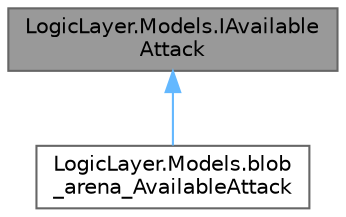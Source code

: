digraph "LogicLayer.Models.IAvailableAttack"
{
 // LATEX_PDF_SIZE
  bgcolor="transparent";
  edge [fontname=Helvetica,fontsize=10,labelfontname=Helvetica,labelfontsize=10];
  node [fontname=Helvetica,fontsize=10,shape=box,height=0.2,width=0.4];
  Node1 [id="Node000001",label="LogicLayer.Models.IAvailable\lAttack",height=0.2,width=0.4,color="gray40", fillcolor="grey60", style="filled", fontcolor="black",tooltip=" "];
  Node1 -> Node2 [id="edge1_Node000001_Node000002",dir="back",color="steelblue1",style="solid",tooltip=" "];
  Node2 [id="Node000002",label="LogicLayer.Models.blob\l_arena_AvailableAttack",height=0.2,width=0.4,color="gray40", fillcolor="white", style="filled",URL="$class_logic_layer_1_1_models_1_1blob__arena___available_attack.html",tooltip="Dojo model, this indicates given the combatantd id and the attack the last round this attack was used..."];
}
